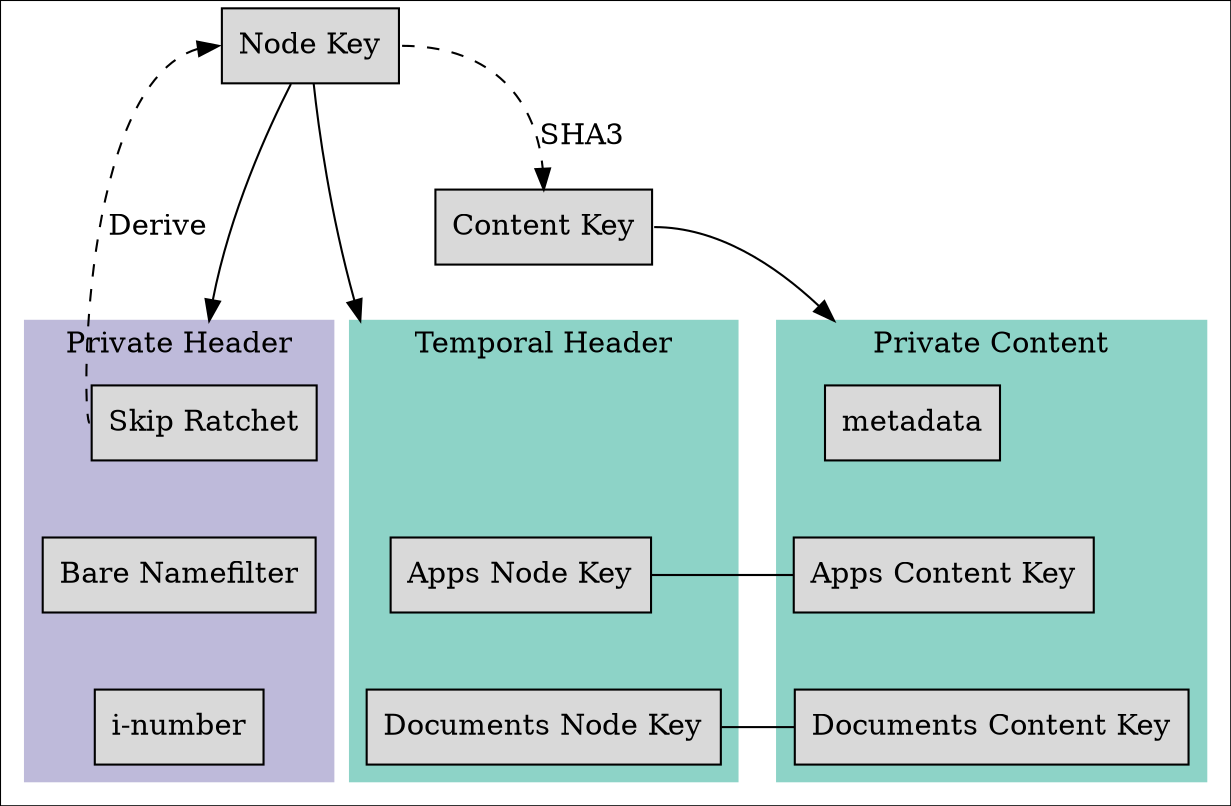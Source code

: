 digraph G {
    compound = true;
    edge [colorscheme="set312" color=black];
    node [shape=box colorscheme="set312" style=filled fillcolor=9 color=black];
    graph [colorscheme="set312" color=1 style=filled];

    node_key [label = "Node Key"];
    content_key [label = "Content Key"];

    subgraph cluster_private_header {
        label = "Private Header";
        color=3

        skip_ratchet [label="Skip Ratchet"];
        bare_nf [label="Bare Namefilter"];
        i_number [label="i-number"]

        skip_ratchet -> bare_nf -> i_number [style=invis];
    }

    subgraph cluster_temporal_header {
        label = "Temporal Header";

        apps_header_key [label="Apps Node Key"];
        docs_header_key [label="Documents Node Key"];
        invis_header [style=invis];

        invis_header -> apps_header_key -> docs_header_key  [style=invis];
    }

    subgraph cluster_private_content {
        label = "Private Content";

        metadata;

        apps_content_key [label="Apps Content Key"];
        docs_content_key [label="Documents Content Key"];

        metadata -> apps_content_key -> docs_content_key [style=invis];
    }

    node_key:e -> content_key:n [label=SHA3 style=dashed];
    node_key:w -> skip_ratchet:w [dir=back style=dashed label="Derive"];

    content_key:e -> metadata [lhead=cluster_private_content];

    node_key -> skip_ratchet:n [lhead=cluster_private_header];
    node_key -> apps_header_key [lhead=cluster_temporal_header];

    apps_header_key -> apps_content_key [arrowtail=none dir=back];
    docs_content_key -> docs_header_key [arrowhead=none];

    # Pure Layout
    content_key:s -> invis_header:n [lhead=cluster_temporal_header style=invis];
    content_key:s -> skip_ratchet:n [lhead=cluster_temporal_header style=invis];
    skip_ratchet -> apps_header_key [lhead=cluster_private_header style=invis];
    apps_header_key -> skip_ratchet [style=invis];
}
